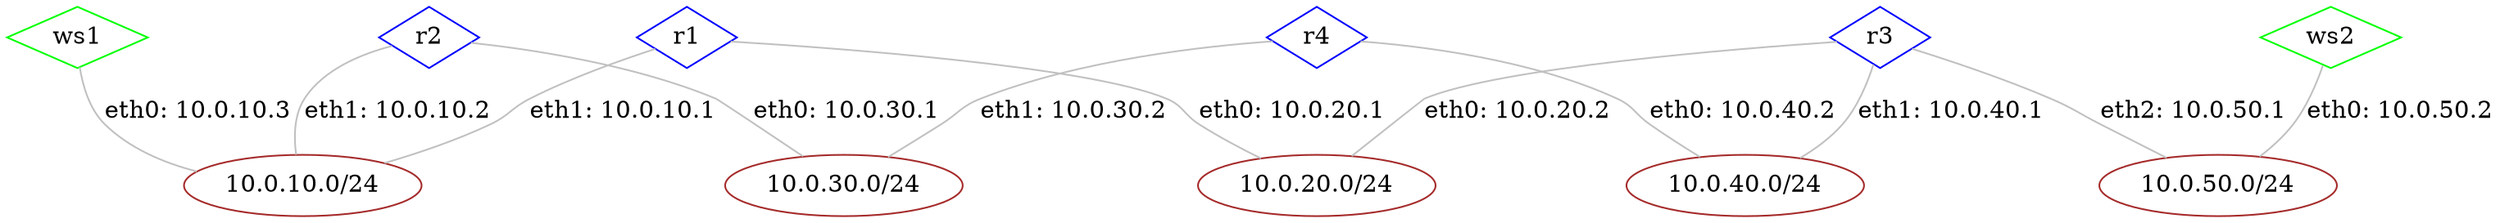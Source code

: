graph G {
edge [len=1.5];
node [shape=diamond, color="green"];
r1 [color="blue"];
r2 [color="blue"];
r3 [color="blue"];
r4 [color="blue"];
ws1;
ws2;
node [shape=ellipse, color="brown"];
lan3 [label="10.0.30.0/24"];
lan4 [label="10.0.40.0/24"];
lan1 [label="10.0.10.0/24"];
lan2 [label="10.0.20.0/24"];
lan1 [label="10.0.10.0/24"];
lan3 [label="10.0.30.0/24"];
lan5 [label="10.0.50.0/24"];
lan4 [label="10.0.40.0/24"];
lan2 [label="10.0.20.0/24"];
lan1 [label="10.0.10.0/24"];
lan5 [label="10.0.50.0/24"];
r1 -- lan1 [label="eth1: 10.0.10.1", color="gray"];
r1 -- lan2 [label="eth0: 10.0.20.1", color="gray"];
r2 -- lan1 [label="eth1: 10.0.10.2", color="gray"];
r2 -- lan3 [label="eth0: 10.0.30.1", color="gray"];
r3 -- lan5 [label="eth2: 10.0.50.1", color="gray"];
r3 -- lan4 [label="eth1: 10.0.40.1", color="gray"];
r3 -- lan2 [label="eth0: 10.0.20.2", color="gray"];
r4 -- lan3 [label="eth1: 10.0.30.2", color="gray"];
r4 -- lan4 [label="eth0: 10.0.40.2", color="gray"];
ws1 -- lan1 [label="eth0: 10.0.10.3", color="gray"];
ws2 -- lan5 [label="eth0: 10.0.50.2", color="gray"];
}
